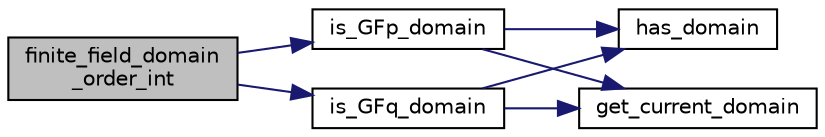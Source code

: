 digraph "finite_field_domain_order_int"
{
  edge [fontname="Helvetica",fontsize="10",labelfontname="Helvetica",labelfontsize="10"];
  node [fontname="Helvetica",fontsize="10",shape=record];
  rankdir="LR";
  Node4120 [label="finite_field_domain\l_order_int",height=0.2,width=0.4,color="black", fillcolor="grey75", style="filled", fontcolor="black"];
  Node4120 -> Node4121 [color="midnightblue",fontsize="10",style="solid",fontname="Helvetica"];
  Node4121 [label="is_GFp_domain",height=0.2,width=0.4,color="black", fillcolor="white", style="filled",URL="$db/d2f/domain_8_c.html#ab75527270302df466fc6f6e355775c13"];
  Node4121 -> Node4122 [color="midnightblue",fontsize="10",style="solid",fontname="Helvetica"];
  Node4122 [label="has_domain",height=0.2,width=0.4,color="black", fillcolor="white", style="filled",URL="$db/d2f/domain_8_c.html#af7df1c554310c6214b2900bf6ca7ac81"];
  Node4121 -> Node4123 [color="midnightblue",fontsize="10",style="solid",fontname="Helvetica"];
  Node4123 [label="get_current_domain",height=0.2,width=0.4,color="black", fillcolor="white", style="filled",URL="$db/d2f/domain_8_c.html#a80481fde3a59aaeeb648f8c5392269f7"];
  Node4120 -> Node4124 [color="midnightblue",fontsize="10",style="solid",fontname="Helvetica"];
  Node4124 [label="is_GFq_domain",height=0.2,width=0.4,color="black", fillcolor="white", style="filled",URL="$db/d2f/domain_8_c.html#af695b4599bda7a0400772172c9eeff64"];
  Node4124 -> Node4122 [color="midnightblue",fontsize="10",style="solid",fontname="Helvetica"];
  Node4124 -> Node4123 [color="midnightblue",fontsize="10",style="solid",fontname="Helvetica"];
}
